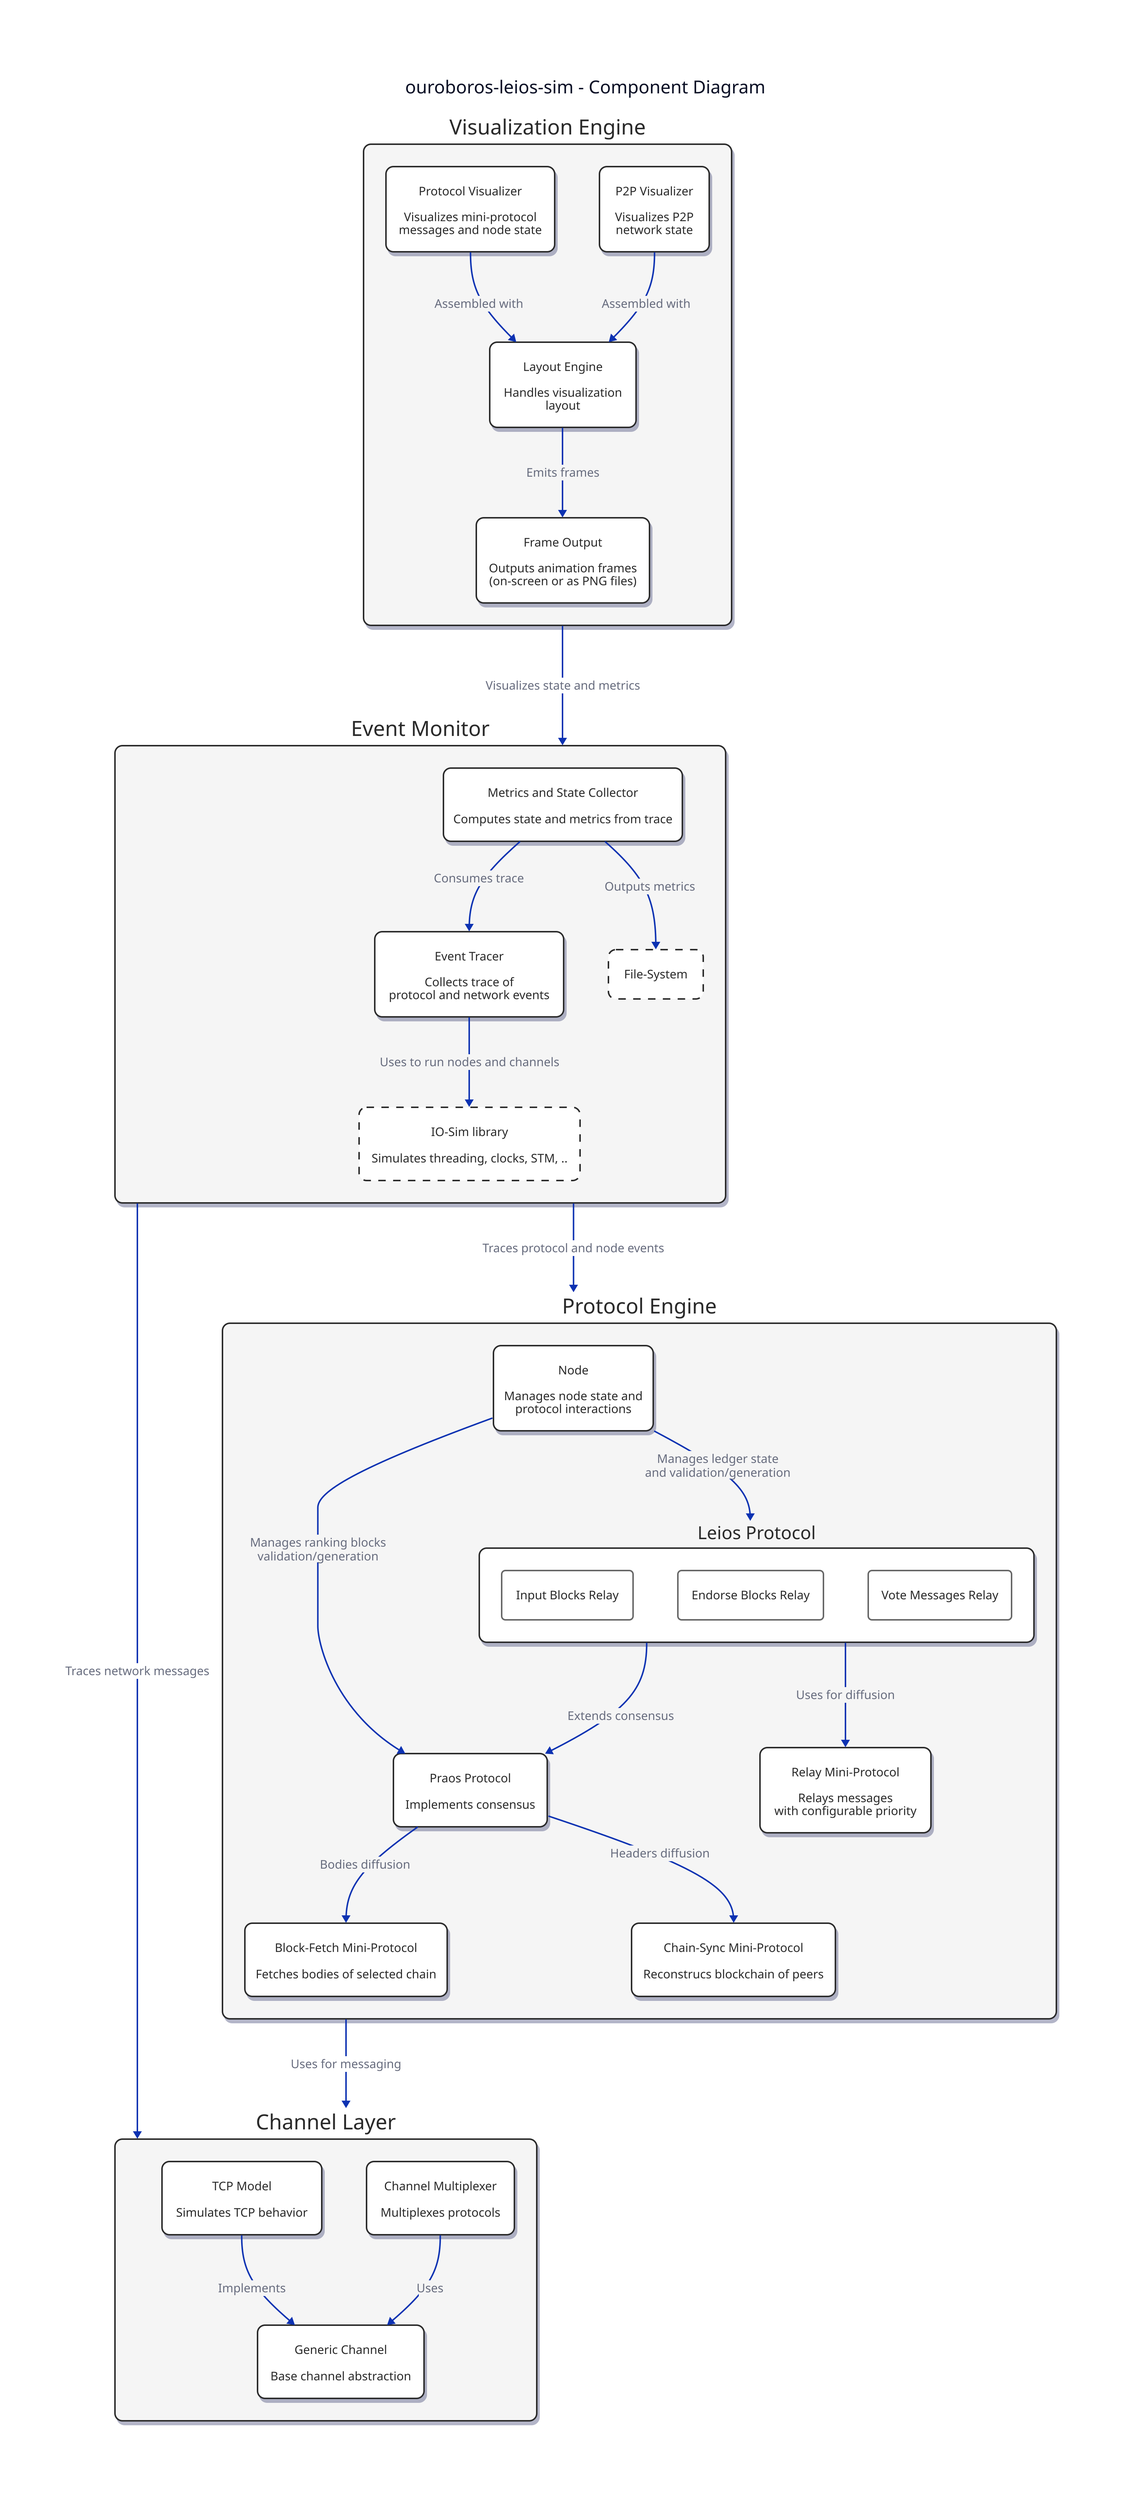 title: {
  label: "ouroboros-leios-sim - Component Diagram"
  near: top-center
  shape: text
  style.font-size: 24
  style.bold: true
}

# Styles
classes: {
  component: {
    style: {
      stroke: "#2a2a2a"
      fill: "#ffffff"
      font-color: "#2a2a2a"
      border-radius: 10
      shadow: true
    }
  }
  container: {
    style: {
      stroke: "#2a2a2a"
      fill: "#f5f5f5"
      font-color: "#2a2a2a"
      border-radius: 10
      shadow: true
    }
  }
  subcomponent: {
    style: {
      stroke: "#666666"
      fill: "#ffffff"
      font-color: "#2a2a2a"
      border-radius: 5
      shadow: false
    }
  }
  external: {
    style: {
      stroke: "#2a2a2a"
      fill: "#ffffff"
      font-color: "#2a2a2a"
      border-radius: 10
      stroke-dash: 5
    }
  }
}

# Protocol Engine Container
protocol-engine: {
  class: container
  label: "Protocol Engine"

  praos: {
    class: component
    label: "Praos Protocol\n\nImplements consensus"
  }

  chain-sync: {
      class: component
      label: "Chain-Sync Mini-Protocol\n\nReconstrucs blockchain of peers"
  }
  block-fetch: {
      class: component
      label: "Block-Fetch Mini-Protocol\n\nFetches bodies of selected chain"
  }

  leios: {
    class: component
    label: "Leios Protocol"
    ib-relay: {
      class: subcomponent
      label: "Input Blocks Relay"
    }
    eb-relay: {
      class: subcomponent
      label: "Endorse Blocks Relay"
    }
    vote-relay: {
      class: subcomponent
      label: "Vote Messages Relay"
    }
  }

  relay: {
    class: component
    label: "Relay Mini-Protocol\n\nRelays messages\nwith configurable priority"
  }

  node-manager: {
    class: component
    label: "Node\n\nManages node state and\nprotocol interactions"
  }
}

# Channel Layer Container 
channel-layer: {
  class: container
  label: "Channel Layer"

  chan: {
    class: component
    label: "Generic Channel\n\nBase channel abstraction"
  }

  tcp: {
    class: component
    label: "TCP Model\n\nSimulates TCP behavior"
  }

  mux: {
    class: component
    label: "Channel Multiplexer\n\nMultiplexes protocols"
  }

  # driver: {
  #   class: component
  #   label: "Channel Driver\n\nManages protocol\nchannels"
  # }
}

# Visualization Engine Container
viz-engine: {
  class: container
  label: "Visualization Engine"

  layout: {
    class: component
    label: "Layout Engine\n\nHandles visualization\nlayout"
  }

  protocol-viz: {
    class: component
    label: "Protocol Visualizer\n\nVisualizes mini-protocol\n messages and node state"
  }

  p2p-viz: {
    class: component
    label: "P2P Visualizer\n\nVisualizes P2P\nnetwork state"
  }

  frame-output: {
    class: component
    label: "Frame Output\n\nOutputs animation frames\n(on-screen or as PNG files)"
  }
  protocol-viz -> layout: "Assembled with"
  p2p-viz -> layout: "Assembled with"
  layout -> frame-output: "Emits frames"
}

# Event Monitor Container
monitor: {
  class: container
  label: "Event Monitor"

  metrics: {
    class: component
    label: "Metrics and State Collector\n\nComputes state and metrics from trace"
  }

  tracer: {
    class: component
    label: "Event Tracer\n\nCollects trace of\n protocol and network events"
  }

  io-sim: {
    class: external
    label: "IO-Sim library\n\nSimulates threading, clocks, STM, .."
  }

  file-system: {
    class: external
    label: "File-System"
  }

  tracer -> io-sim: "Uses to run nodes and channels"
  metrics -> tracer: "Consumes trace"
  metrics -> file-system: "Outputs metrics"
}

# Core Layer Relationships
channel-layer.tcp -> channel-layer.chan: "Implements"
channel-layer.mux -> channel-layer.chan: "Uses"
# channel-layer.driver -> channel-layer.chan: "Uses"
# channel-layer.mux -> channel-layer.tcp: "Multiplexes over"
# channel-layer.driver -> channel-layer.mux: "Uses for routing"

# Protocol Layer Relationships
protocol-engine -> channel-layer: "Uses for messaging"
protocol-engine.praos -> protocol-engine.block-fetch:"Bodies diffusion"
protocol-engine.praos -> protocol-engine.chain-sync:"Headers diffusion"
protocol-engine.leios -> protocol-engine.praos: "Extends consensus"
protocol-engine.leios -> protocol-engine.relay: "Uses for diffusion"
protocol-engine.node-manager -> protocol-engine.praos: "Manages ranking blocks\nvalidation/generation"
protocol-engine.node-manager -> protocol-engine.leios: "Manages ledger state\nand validation/generation"

# Visualization Layer Relationships
viz-engine -> monitor: "Visualizes state and metrics"

# Monitoring Relationships
monitor -> channel-layer: "Traces network messages"
monitor -> protocol-engine: "Traces protocol and node events"
